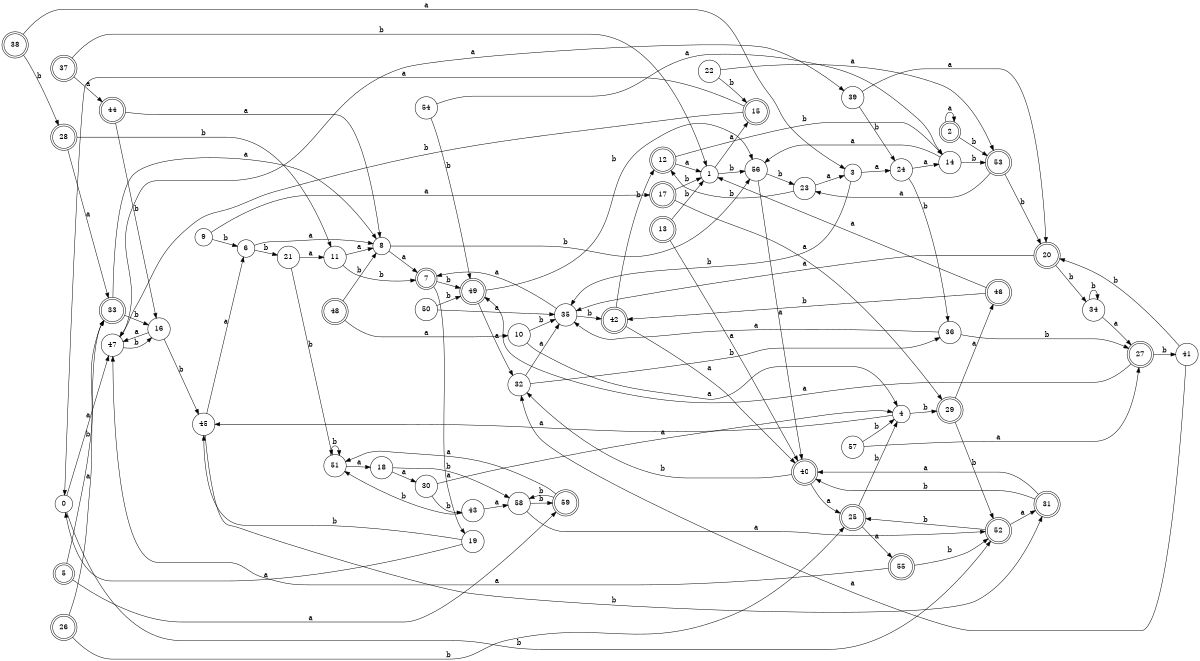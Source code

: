 digraph n48_4 {
__start0 [label="" shape="none"];

rankdir=LR;
size="8,5";

s0 [style="filled", color="black", fillcolor="white" shape="circle", label="0"];
s1 [style="filled", color="black", fillcolor="white" shape="circle", label="1"];
s2 [style="rounded,filled", color="black", fillcolor="white" shape="doublecircle", label="2"];
s3 [style="filled", color="black", fillcolor="white" shape="circle", label="3"];
s4 [style="filled", color="black", fillcolor="white" shape="circle", label="4"];
s5 [style="rounded,filled", color="black", fillcolor="white" shape="doublecircle", label="5"];
s6 [style="filled", color="black", fillcolor="white" shape="circle", label="6"];
s7 [style="rounded,filled", color="black", fillcolor="white" shape="doublecircle", label="7"];
s8 [style="filled", color="black", fillcolor="white" shape="circle", label="8"];
s9 [style="filled", color="black", fillcolor="white" shape="circle", label="9"];
s10 [style="filled", color="black", fillcolor="white" shape="circle", label="10"];
s11 [style="filled", color="black", fillcolor="white" shape="circle", label="11"];
s12 [style="rounded,filled", color="black", fillcolor="white" shape="doublecircle", label="12"];
s13 [style="rounded,filled", color="black", fillcolor="white" shape="doublecircle", label="13"];
s14 [style="filled", color="black", fillcolor="white" shape="circle", label="14"];
s15 [style="rounded,filled", color="black", fillcolor="white" shape="doublecircle", label="15"];
s16 [style="filled", color="black", fillcolor="white" shape="circle", label="16"];
s17 [style="rounded,filled", color="black", fillcolor="white" shape="doublecircle", label="17"];
s18 [style="filled", color="black", fillcolor="white" shape="circle", label="18"];
s19 [style="filled", color="black", fillcolor="white" shape="circle", label="19"];
s20 [style="rounded,filled", color="black", fillcolor="white" shape="doublecircle", label="20"];
s21 [style="filled", color="black", fillcolor="white" shape="circle", label="21"];
s22 [style="filled", color="black", fillcolor="white" shape="circle", label="22"];
s23 [style="filled", color="black", fillcolor="white" shape="circle", label="23"];
s24 [style="filled", color="black", fillcolor="white" shape="circle", label="24"];
s25 [style="rounded,filled", color="black", fillcolor="white" shape="doublecircle", label="25"];
s26 [style="rounded,filled", color="black", fillcolor="white" shape="doublecircle", label="26"];
s27 [style="rounded,filled", color="black", fillcolor="white" shape="doublecircle", label="27"];
s28 [style="rounded,filled", color="black", fillcolor="white" shape="doublecircle", label="28"];
s29 [style="rounded,filled", color="black", fillcolor="white" shape="doublecircle", label="29"];
s30 [style="filled", color="black", fillcolor="white" shape="circle", label="30"];
s31 [style="rounded,filled", color="black", fillcolor="white" shape="doublecircle", label="31"];
s32 [style="filled", color="black", fillcolor="white" shape="circle", label="32"];
s33 [style="rounded,filled", color="black", fillcolor="white" shape="doublecircle", label="33"];
s34 [style="filled", color="black", fillcolor="white" shape="circle", label="34"];
s35 [style="filled", color="black", fillcolor="white" shape="circle", label="35"];
s36 [style="filled", color="black", fillcolor="white" shape="circle", label="36"];
s37 [style="rounded,filled", color="black", fillcolor="white" shape="doublecircle", label="37"];
s38 [style="rounded,filled", color="black", fillcolor="white" shape="doublecircle", label="38"];
s39 [style="filled", color="black", fillcolor="white" shape="circle", label="39"];
s40 [style="rounded,filled", color="black", fillcolor="white" shape="doublecircle", label="40"];
s41 [style="filled", color="black", fillcolor="white" shape="circle", label="41"];
s42 [style="rounded,filled", color="black", fillcolor="white" shape="doublecircle", label="42"];
s43 [style="filled", color="black", fillcolor="white" shape="circle", label="43"];
s44 [style="rounded,filled", color="black", fillcolor="white" shape="doublecircle", label="44"];
s45 [style="filled", color="black", fillcolor="white" shape="circle", label="45"];
s46 [style="rounded,filled", color="black", fillcolor="white" shape="doublecircle", label="46"];
s47 [style="filled", color="black", fillcolor="white" shape="circle", label="47"];
s48 [style="rounded,filled", color="black", fillcolor="white" shape="doublecircle", label="48"];
s49 [style="rounded,filled", color="black", fillcolor="white" shape="doublecircle", label="49"];
s50 [style="filled", color="black", fillcolor="white" shape="circle", label="50"];
s51 [style="filled", color="black", fillcolor="white" shape="circle", label="51"];
s52 [style="rounded,filled", color="black", fillcolor="white" shape="doublecircle", label="52"];
s53 [style="rounded,filled", color="black", fillcolor="white" shape="doublecircle", label="53"];
s54 [style="filled", color="black", fillcolor="white" shape="circle", label="54"];
s55 [style="rounded,filled", color="black", fillcolor="white" shape="doublecircle", label="55"];
s56 [style="filled", color="black", fillcolor="white" shape="circle", label="56"];
s57 [style="filled", color="black", fillcolor="white" shape="circle", label="57"];
s58 [style="filled", color="black", fillcolor="white" shape="circle", label="58"];
s59 [style="rounded,filled", color="black", fillcolor="white" shape="doublecircle", label="59"];
s0 -> s47 [label="a"];
s0 -> s52 [label="b"];
s1 -> s15 [label="a"];
s1 -> s56 [label="b"];
s2 -> s2 [label="a"];
s2 -> s53 [label="b"];
s3 -> s24 [label="a"];
s3 -> s35 [label="b"];
s4 -> s45 [label="a"];
s4 -> s29 [label="b"];
s5 -> s59 [label="a"];
s5 -> s33 [label="b"];
s6 -> s8 [label="a"];
s6 -> s21 [label="b"];
s7 -> s19 [label="a"];
s7 -> s49 [label="b"];
s8 -> s7 [label="a"];
s8 -> s56 [label="b"];
s9 -> s17 [label="a"];
s9 -> s6 [label="b"];
s10 -> s4 [label="a"];
s10 -> s35 [label="b"];
s11 -> s8 [label="a"];
s11 -> s7 [label="b"];
s12 -> s1 [label="a"];
s12 -> s14 [label="b"];
s13 -> s40 [label="a"];
s13 -> s1 [label="b"];
s14 -> s56 [label="a"];
s14 -> s53 [label="b"];
s15 -> s0 [label="a"];
s15 -> s47 [label="b"];
s16 -> s47 [label="a"];
s16 -> s45 [label="b"];
s17 -> s29 [label="a"];
s17 -> s1 [label="b"];
s18 -> s30 [label="a"];
s18 -> s58 [label="b"];
s19 -> s0 [label="a"];
s19 -> s45 [label="b"];
s20 -> s35 [label="a"];
s20 -> s34 [label="b"];
s21 -> s11 [label="a"];
s21 -> s51 [label="b"];
s22 -> s53 [label="a"];
s22 -> s15 [label="b"];
s23 -> s3 [label="a"];
s23 -> s12 [label="b"];
s24 -> s14 [label="a"];
s24 -> s36 [label="b"];
s25 -> s55 [label="a"];
s25 -> s4 [label="b"];
s26 -> s33 [label="a"];
s26 -> s25 [label="b"];
s27 -> s49 [label="a"];
s27 -> s41 [label="b"];
s28 -> s33 [label="a"];
s28 -> s11 [label="b"];
s29 -> s46 [label="a"];
s29 -> s52 [label="b"];
s30 -> s4 [label="a"];
s30 -> s43 [label="b"];
s31 -> s40 [label="a"];
s31 -> s40 [label="b"];
s32 -> s35 [label="a"];
s32 -> s36 [label="b"];
s33 -> s8 [label="a"];
s33 -> s16 [label="b"];
s34 -> s27 [label="a"];
s34 -> s34 [label="b"];
s35 -> s7 [label="a"];
s35 -> s42 [label="b"];
s36 -> s35 [label="a"];
s36 -> s27 [label="b"];
s37 -> s44 [label="a"];
s37 -> s1 [label="b"];
s38 -> s3 [label="a"];
s38 -> s28 [label="b"];
s39 -> s20 [label="a"];
s39 -> s24 [label="b"];
s40 -> s25 [label="a"];
s40 -> s32 [label="b"];
s41 -> s32 [label="a"];
s41 -> s20 [label="b"];
s42 -> s40 [label="a"];
s42 -> s12 [label="b"];
s43 -> s58 [label="a"];
s43 -> s51 [label="b"];
s44 -> s8 [label="a"];
s44 -> s16 [label="b"];
s45 -> s6 [label="a"];
s45 -> s31 [label="b"];
s46 -> s1 [label="a"];
s46 -> s42 [label="b"];
s47 -> s39 [label="a"];
s47 -> s16 [label="b"];
s48 -> s10 [label="a"];
s48 -> s8 [label="b"];
s49 -> s32 [label="a"];
s49 -> s56 [label="b"];
s50 -> s35 [label="a"];
s50 -> s49 [label="b"];
s51 -> s18 [label="a"];
s51 -> s51 [label="b"];
s52 -> s31 [label="a"];
s52 -> s25 [label="b"];
s53 -> s23 [label="a"];
s53 -> s20 [label="b"];
s54 -> s14 [label="a"];
s54 -> s49 [label="b"];
s55 -> s47 [label="a"];
s55 -> s52 [label="b"];
s56 -> s40 [label="a"];
s56 -> s23 [label="b"];
s57 -> s27 [label="a"];
s57 -> s4 [label="b"];
s58 -> s52 [label="a"];
s58 -> s59 [label="b"];
s59 -> s51 [label="a"];
s59 -> s58 [label="b"];

}